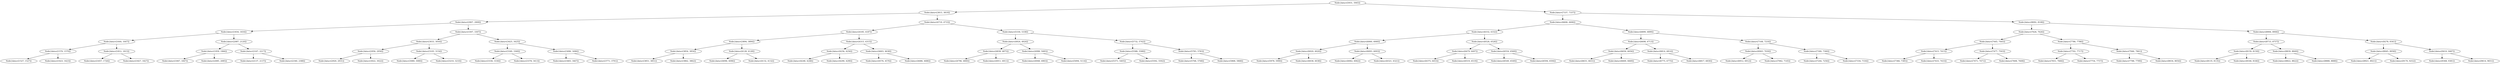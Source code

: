 digraph G{
583568364 [label="Node{data=[5931, 5945]}"]
583568364 -> 280973084
280973084 [label="Node{data=[3815, 3819]}"]
280973084 -> 204334828
204334828 [label="Node{data=[2907, 2909]}"]
204334828 -> 1606380874
1606380874 [label="Node{data=[1834, 1834]}"]
1606380874 -> 969804474
969804474 [label="Node{data=[1644, 1647]}"]
969804474 -> 1407411504
1407411504 [label="Node{data=[1570, 1570]}"]
1407411504 -> 815457062
815457062 [label="Node{data=[1527, 1527]}"]
1407411504 -> 342564162
342564162 [label="Node{data=[1623, 1623]}"]
969804474 -> 1572425391
1572425391 [label="Node{data=[1812, 1815]}"]
1572425391 -> 364608205
364608205 [label="Node{data=[1657, 1726]}"]
1572425391 -> 1918838927
1918838927 [label="Node{data=[1827, 1827]}"]
1606380874 -> 1041410699
1041410699 [label="Node{data=[2087, 2120]}"]
1041410699 -> 701056976
701056976 [label="Node{data=[1959, 1966]}"]
701056976 -> 1735011638
1735011638 [label="Node{data=[1847, 1847]}"]
701056976 -> 1828350468
1828350468 [label="Node{data=[2085, 2085]}"]
1041410699 -> 1201128418
1201128418 [label="Node{data=[2167, 2217]}"]
1201128418 -> 612625159
612625159 [label="Node{data=[2137, 2137]}"]
1201128418 -> 313946428
313946428 [label="Node{data=[2340, 2388]}"]
204334828 -> 757306148
757306148 [label="Node{data=[3307, 3307]}"]
757306148 -> 1423101361
1423101361 [label="Node{data=[3033, 3050]}"]
1423101361 -> 1865601023
1865601023 [label="Node{data=[2956, 2956]}"]
1865601023 -> 1319922868
1319922868 [label="Node{data=[2920, 2931]}"]
1865601023 -> 2133294326
2133294326 [label="Node{data=[3022, 3022]}"]
1423101361 -> 1029347814
1029347814 [label="Node{data=[3105, 3154]}"]
1029347814 -> 1156506757
1156506757 [label="Node{data=[3080, 3080]}"]
1029347814 -> 1770715488
1770715488 [label="Node{data=[3210, 3210]}"]
757306148 -> 764344427
764344427 [label="Node{data=[3425, 3425]}"]
764344427 -> 1156764053
1156764053 [label="Node{data=[3349, 3369]}"]
1156764053 -> 2005655362
2005655362 [label="Node{data=[3336, 3336]}"]
1156764053 -> 1240758570
1240758570 [label="Node{data=[3378, 3413]}"]
764344427 -> 325291487
325291487 [label="Node{data=[3496, 3496]}"]
325291487 -> 1104119903
1104119903 [label="Node{data=[3465, 3467]}"]
325291487 -> 1746349803
1746349803 [label="Node{data=[3771, 3791]}"]
280973084 -> 37763050
37763050 [label="Node{data=[4719, 4733]}"]
37763050 -> 222449416
222449416 [label="Node{data=[4185, 4187]}"]
222449416 -> 812823439
812823439 [label="Node{data=[3894, 3894]}"]
812823439 -> 1640215324
1640215324 [label="Node{data=[3854, 3854]}"]
1640215324 -> 1648306089
1648306089 [label="Node{data=[3851, 3851]}"]
1640215324 -> 2098863849
2098863849 [label="Node{data=[3862, 3862]}"]
812823439 -> 1490105358
1490105358 [label="Node{data=[4128, 4128]}"]
1490105358 -> 620115803
620115803 [label="Node{data=[4096, 4096]}"]
1490105358 -> 1064263171
1064263171 [label="Node{data=[4132, 4132]}"]
222449416 -> 305132113
305132113 [label="Node{data=[4315, 4315]}"]
305132113 -> 1133495646
1133495646 [label="Node{data=[4256, 4256]}"]
1133495646 -> 1448509083
1448509083 [label="Node{data=[4248, 4248]}"]
1133495646 -> 319597844
319597844 [label="Node{data=[4290, 4290]}"]
305132113 -> 2128377950
2128377950 [label="Node{data=[4603, 4638]}"]
2128377950 -> 1136981998
1136981998 [label="Node{data=[4576, 4576]}"]
2128377950 -> 646183851
646183851 [label="Node{data=[4686, 4686]}"]
37763050 -> 1343325794
1343325794 [label="Node{data=[5330, 5338]}"]
1343325794 -> 1293032118
1293032118 [label="Node{data=[4924, 4924]}"]
1293032118 -> 688779133
688779133 [label="Node{data=[4838, 4875]}"]
688779133 -> 283776852
283776852 [label="Node{data=[4796, 4800]}"]
688779133 -> 1276424637
1276424637 [label="Node{data=[4911, 4911]}"]
1293032118 -> 286184739
286184739 [label="Node{data=[4998, 5085]}"]
286184739 -> 1463727736
1463727736 [label="Node{data=[4948, 4983]}"]
286184739 -> 397298556
397298556 [label="Node{data=[5094, 5114]}"]
1343325794 -> 2128513389
2128513389 [label="Node{data=[5732, 5742]}"]
2128513389 -> 429849688
429849688 [label="Node{data=[5588, 5588]}"]
429849688 -> 993068133
993068133 [label="Node{data=[5371, 5405]}"]
429849688 -> 1587633620
1587633620 [label="Node{data=[5592, 5592]}"]
2128513389 -> 1413358220
1413358220 [label="Node{data=[5783, 5783]}"]
1413358220 -> 984377455
984377455 [label="Node{data=[5768, 5768]}"]
1413358220 -> 151863667
151863667 [label="Node{data=[5868, 5868]}"]
583568364 -> 1561784955
1561784955 [label="Node{data=[7337, 7337]}"]
1561784955 -> 2023330071
2023330071 [label="Node{data=[6606, 6606]}"]
2023330071 -> 565145979
565145979 [label="Node{data=[6332, 6332]}"]
565145979 -> 1120578276
1120578276 [label="Node{data=[6060, 6060]}"]
1120578276 -> 681905644
681905644 [label="Node{data=[6020, 6020]}"]
681905644 -> 478159046
478159046 [label="Node{data=[5978, 5990]}"]
681905644 -> 1191100036
1191100036 [label="Node{data=[6038, 6038]}"]
1120578276 -> 1366602037
1366602037 [label="Node{data=[6093, 6093]}"]
1366602037 -> 1363020954
1363020954 [label="Node{data=[6062, 6062]}"]
1366602037 -> 1277530219
1277530219 [label="Node{data=[6321, 6321]}"]
565145979 -> 2132549109
2132549109 [label="Node{data=[6526, 6526]}"]
2132549109 -> 194373178
194373178 [label="Node{data=[6479, 6497]}"]
194373178 -> 711880974
711880974 [label="Node{data=[6375, 6453]}"]
194373178 -> 1244142304
1244142304 [label="Node{data=[6519, 6519]}"]
2132549109 -> 1438926309
1438926309 [label="Node{data=[6554, 6569]}"]
1438926309 -> 1900334417
1900334417 [label="Node{data=[6549, 6549]}"]
1438926309 -> 687551606
687551606 [label="Node{data=[6594, 6594]}"]
2023330071 -> 579781779
579781779 [label="Node{data=[6899, 6899]}"]
579781779 -> 1435649610
1435649610 [label="Node{data=[6698, 6713]}"]
1435649610 -> 40581100
40581100 [label="Node{data=[6656, 6656]}"]
40581100 -> 1933765459
1933765459 [label="Node{data=[6631, 6631]}"]
40581100 -> 666637300
666637300 [label="Node{data=[6669, 6669]}"]
1435649610 -> 1616617823
1616617823 [label="Node{data=[6814, 6814]}"]
1616617823 -> 1003761391
1003761391 [label="Node{data=[6775, 6775]}"]
1616617823 -> 1604862645
1604862645 [label="Node{data=[6817, 6830]}"]
579781779 -> 407689479
407689479 [label="Node{data=[7168, 7216]}"]
407689479 -> 631292424
631292424 [label="Node{data=[6943, 7030]}"]
631292424 -> 1067004677
1067004677 [label="Node{data=[6912, 6912]}"]
631292424 -> 574190505
574190505 [label="Node{data=[7062, 7145]}"]
407689479 -> 1547895304
1547895304 [label="Node{data=[7300, 7300]}"]
1547895304 -> 2144353034
2144353034 [label="Node{data=[7244, 7256]}"]
1547895304 -> 161951470
161951470 [label="Node{data=[7334, 7334]}"]
1561784955 -> 1617604680
1617604680 [label="Node{data=[8092, 8108]}"]
1617604680 -> 612216079
612216079 [label="Node{data=[7626, 7626]}"]
612216079 -> 1519110881
1519110881 [label="Node{data=[7445, 7445]}"]
1519110881 -> 1785421568
1785421568 [label="Node{data=[7415, 7415]}"]
1785421568 -> 1605786357
1605786357 [label="Node{data=[7366, 7385]}"]
1785421568 -> 376078809
376078809 [label="Node{data=[7433, 7433]}"]
1519110881 -> 305306935
305306935 [label="Node{data=[7477, 7503]}"]
305306935 -> 571556654
571556654 [label="Node{data=[7471, 7471]}"]
305306935 -> 1327354987
1327354987 [label="Node{data=[7608, 7608]}"]
612216079 -> 222031896
222031896 [label="Node{data=[7786, 7786]}"]
222031896 -> 199626669
199626669 [label="Node{data=[7702, 7717]}"]
199626669 -> 591803852
591803852 [label="Node{data=[7651, 7666]}"]
199626669 -> 39392067
39392067 [label="Node{data=[7754, 7757]}"]
222031896 -> 1345361952
1345361952 [label="Node{data=[7946, 7961]}"]
1345361952 -> 1804631788
1804631788 [label="Node{data=[7788, 7799]}"]
1345361952 -> 2045435399
2045435399 [label="Node{data=[8034, 8054]}"]
1617604680 -> 870521202
870521202 [label="Node{data=[8906, 8906]}"]
870521202 -> 1732667062
1732667062 [label="Node{data=[8733, 8757]}"]
1732667062 -> 256443308
256443308 [label="Node{data=[8159, 8159]}"]
256443308 -> 545058468
545058468 [label="Node{data=[8135, 8135]}"]
256443308 -> 201284432
201284432 [label="Node{data=[8166, 8166]}"]
1732667062 -> 1599668047
1599668047 [label="Node{data=[8839, 8849]}"]
1599668047 -> 416011115
416011115 [label="Node{data=[8822, 8822]}"]
1599668047 -> 1602557720
1602557720 [label="Node{data=[8888, 8888]}"]
870521202 -> 777118307
777118307 [label="Node{data=[9278, 9341]}"]
777118307 -> 921424481
921424481 [label="Node{data=[8945, 8958]}"]
921424481 -> 1895636828
1895636828 [label="Node{data=[8921, 8921]}"]
921424481 -> 129493900
129493900 [label="Node{data=[9170, 9252]}"]
777118307 -> 651445219
651445219 [label="Node{data=[9410, 9487]}"]
651445219 -> 1313142146
1313142146 [label="Node{data=[9368, 9381]}"]
651445219 -> 1448805609
1448805609 [label="Node{data=[9614, 9651]}"]
}